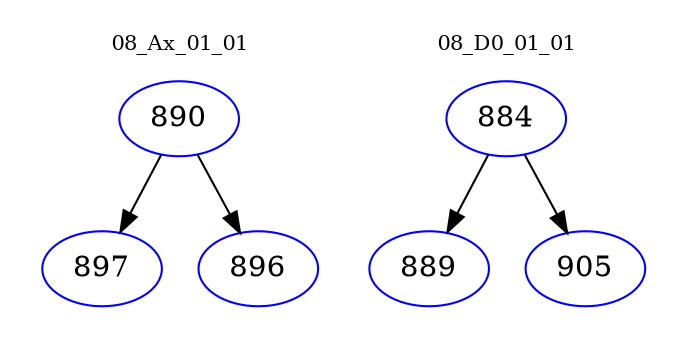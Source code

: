 digraph{
subgraph cluster_0 {
color = white
label = "08_Ax_01_01";
fontsize=10;
T0_890 [label="890", color="blue"]
T0_890 -> T0_897 [color="black"]
T0_897 [label="897", color="blue"]
T0_890 -> T0_896 [color="black"]
T0_896 [label="896", color="blue"]
}
subgraph cluster_1 {
color = white
label = "08_D0_01_01";
fontsize=10;
T1_884 [label="884", color="blue"]
T1_884 -> T1_889 [color="black"]
T1_889 [label="889", color="blue"]
T1_884 -> T1_905 [color="black"]
T1_905 [label="905", color="blue"]
}
}
